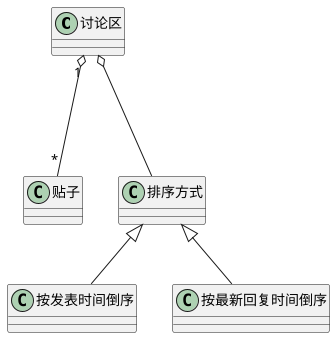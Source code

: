 @startuml

class "讨论区" as PostArea

class "贴子" as Post

class "排序方式" as Sort

class "按发表时间倒序" as SortByPostTimeInverse

class "按最新回复时间倒序" as SortByLastReplyTimeInverse

PostArea "1" o--- "*" Post
PostArea o--- Sort

Sort <|-- SortByLastReplyTimeInverse
Sort <|-- SortByPostTimeInverse

@enduml
